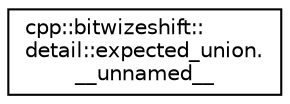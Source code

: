 digraph "Graphical Class Hierarchy"
{
  edge [fontname="Helvetica",fontsize="10",labelfontname="Helvetica",labelfontsize="10"];
  node [fontname="Helvetica",fontsize="10",shape=record];
  rankdir="LR";
  Node0 [label="cpp::bitwizeshift::\ldetail::expected_union.\l__unnamed__",height=0.2,width=0.4,color="black", fillcolor="white", style="filled",URL="$dd/dad/unioncpp_1_1bitwizeshift_1_1detail_1_1expected__union_8____unnamed____.html"];
}
